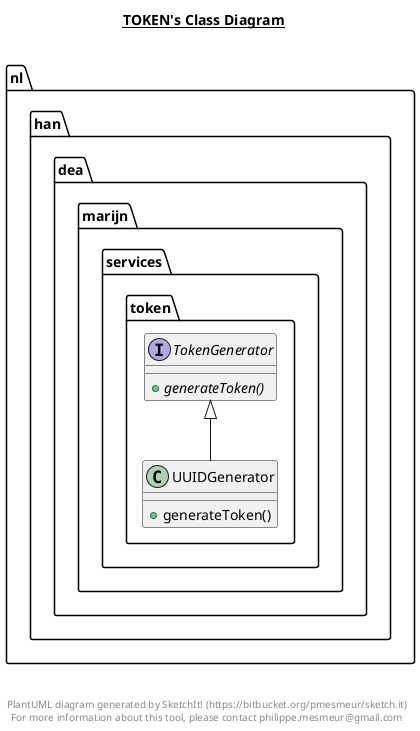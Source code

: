 @startuml

title __TOKEN's Class Diagram__\n

  package nl.han.dea.marijn.services.token {
    interface TokenGenerator {
        {abstract} + generateToken()
    }
  }
  

  package nl.han.dea.marijn.services.token {
    class UUIDGenerator {
        + generateToken()
    }
  }
  

  UUIDGenerator -up-|> TokenGenerator


right footer


PlantUML diagram generated by SketchIt! (https://bitbucket.org/pmesmeur/sketch.it)
For more information about this tool, please contact philippe.mesmeur@gmail.com
endfooter

@enduml
